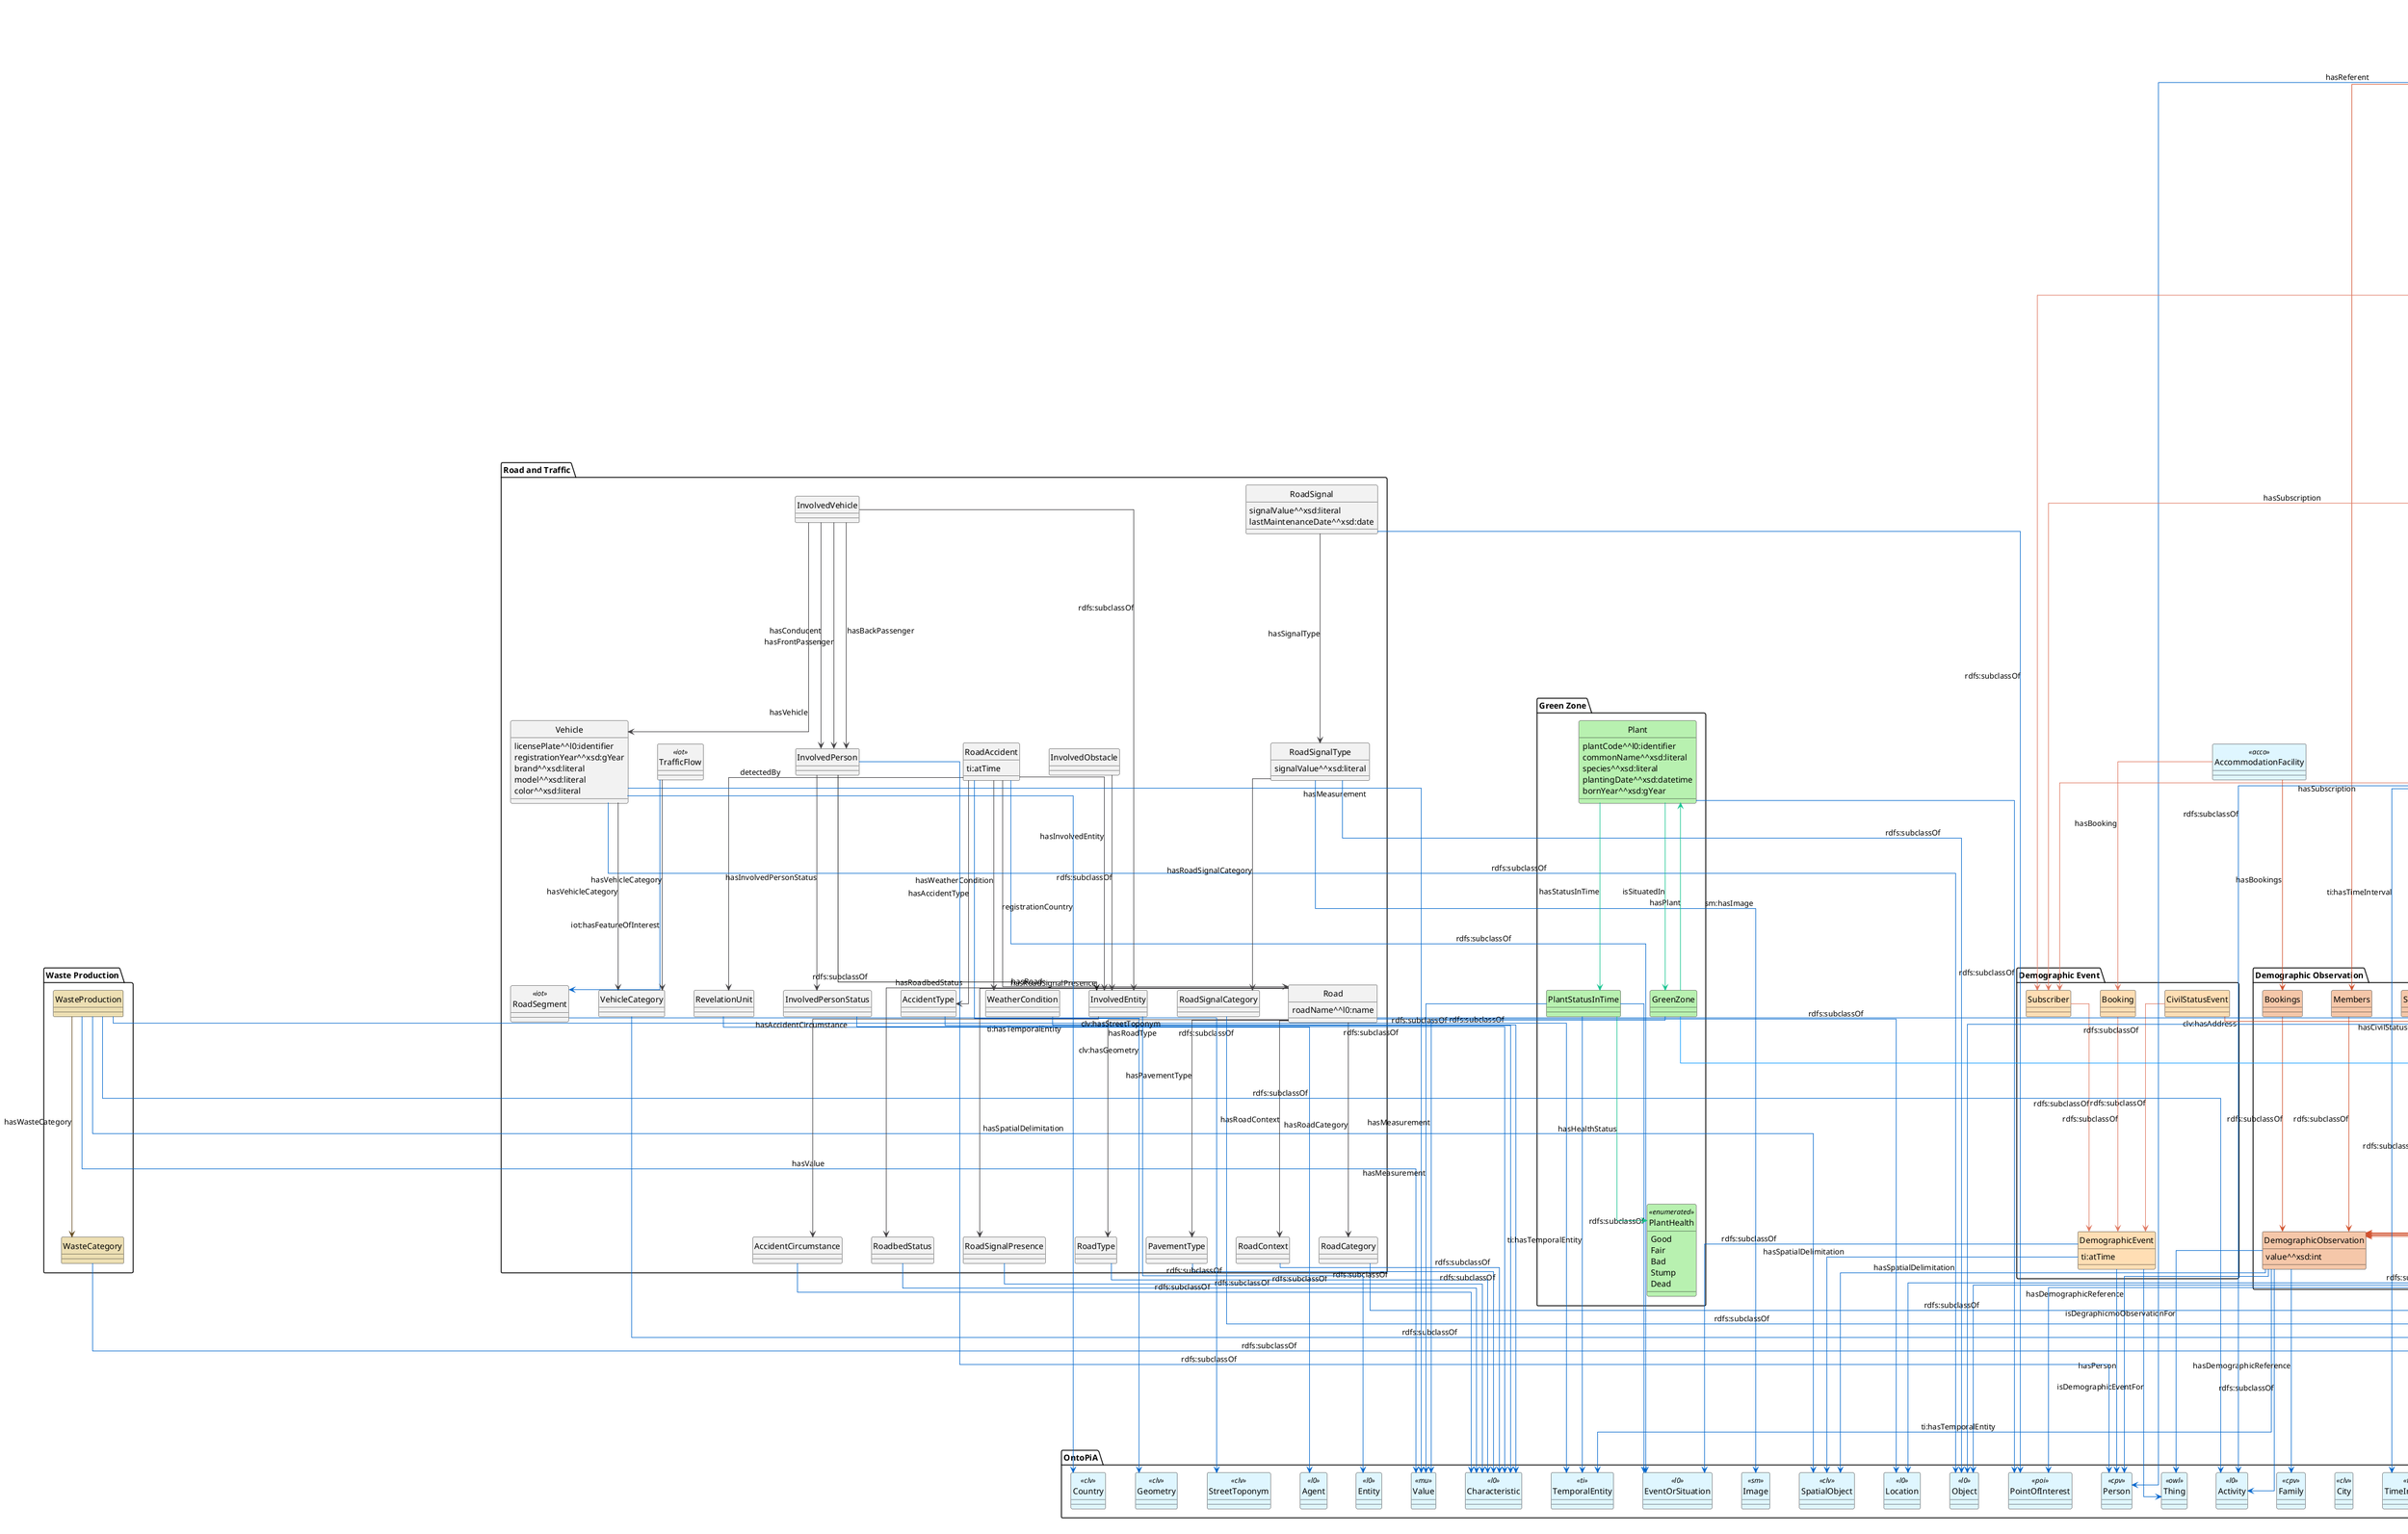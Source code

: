 @startuml OntoMunicipality
hide circle
skinparam linetype ortho
skinparam ranksep 300
skinparam nodesep 50

!define OntoPiANode dff6ff
!define OntoPiAProperty 06c

!define OntoPiANodeEdited dff6ff

!define DemographicObservationNode f5c7a9
!define DemographicObservationProperty d1512d

!define DemographicEventNode ffdeb4
!define DemographicEventProperty df7861

!define WasteNode eddfb3
!define WasteProperty 61481c

!define OrganizationNode ffdede
!define OrganizationProperty 7a4495

!define HeritageNode ffdede
!define HeritageProperty 7a4495

!define RoadAccidentNode f2f2f2
!define RoadAccidentProperty 413f42

!define VehicleNode f2f2f2
!define VehicleProperty 413f42

!define TrafficFlowNode f2f2f2
!define TrafficFlowProperty 413f42

!define RoadSignalNode f2f2f2
!define RoadSignalProperty 413f42

!define AccessiblePoINode c4ddff
!define AccessiblePoIProperty 0096ff

!define SchoolNode fefecc
!define SchoolProperty fdb827

!define GreenZoneNode b8f1b0
!define GreenZoneProperty 14c38e

!define HospitalNode fff
!define HospitalProperty 000

' Imported objects from OntoPiA
package "OntoPiA" {
    class Thing <<owl>> #OntoPiANode

    class Entity <<l0>> #OntoPiANode
    class Activity <<l0>> #OntoPiANode
    class Location <<l0>> #OntoPiANode
    class EventOrSituation <<l0>> #OntoPiANode
    class Topic <<l0>> #OntoPiANode
    class Object <<l0>> #OntoPiANode
    class Characteristic <<l0>> #OntoPiANode
    class Collection <<l0>> #OntoPiANode
    class Agent <<l0>> #OntoPiANode

    class Address <<clv>> #OntoPiANode
    class City <<clv>> #OntoPiANode
    class StreetToponym <<clv>> #OntoPiANode
    class SpatialObject <<clv>> #OntoPiANode
    class Country <<clv>> #OntoPiANode
    class Geometry <<clv>> #OntoPiANode

    class TimeInterval <<ti>> #OntoPiANode
    class TemporalEntity <<ti>> #OntoPiANode

    class Value <<mu>> #OntoPiANode

    class OnlineContactPoint <<sm>> #OntoPiANode
    class PhysicalContactPoint <<sm>> #OntoPiANode
    class Image <<sm>> #OntoPiANode

    class AccessCondition <<accondition>> #OntoPiANode

    class Person <<cpv>> #OntoPiANode
    class Family <<cpv>> #OntoPiANode

    class Service <<cpsv>> #OntoPiANode

    class PriceSpecification <<pot>> #OntoPiANode

    class PointOfInterest <<poi>> #OntoPiANode

    class Procedure <<publiccontract>> #OntoPiANode

    class OfferedServiceDescription <<acco>> #OntoPiANode
}

' Added an Accessible Point of Interest, a POI with online contact point, physical contact point, an organization owner and an access condition.
class AccessiblePointOfInterest #AccessiblePoINode
AccessiblePointOfInterest -[#OntoPiAProperty]-> PointOfInterest : rdfs:subclassOf

AccessiblePointOfInterest -[#OntoPiAProperty]-> OnlineContactPoint : sm:hasOnlineContactPoint
AccessiblePointOfInterest -[#OntoPiAProperty]-> PhysicalContactPoint : sm:hasPhysicalContactPoint
AccessiblePointOfInterest -[#OntoPiAProperty]-> AccessCondition : accondition:hasAccessCondition
AccessiblePointOfInterest -[#OntoPiAProperty]-> OfferedServiceDescription : hasOfferedServiceDescription


package "Demographic Observation" {
    ' Demographic Observation
    ' A demographic observation can describe the demographic composition of an entity during time
    ' An example can be the number of subscribers to an event, emoployees of an organization, members of an association
    ' For a country it can be the number of citizens, weddings, deaths etc...
    ' A demo observation comes with its value and a demo prototype, which describes the type of person o family counted
    ' A demo observation can also be releated to a spatial object, which describes the spatial delimitation of the observation
    ' For example, we can count the number of males in a specific area, that can be a city, a borough, a street, etc...
    class DemographicObservation #DemographicObservationNode {
        value^^xsd:int
    }
    DemographicObservation -[#OntoPiAProperty]-> Activity : rdfs:subclassOf

    DemographicObservation -[#OntoPiAProperty]-> TemporalEntity : ti:hasTemporalEntity
    DemographicObservation -[#OntoPiAProperty]-> SpatialObject : hasSpatialDelimitation
    DemographicObservation -[#OntoPiAProperty]-> Person : hasDemographicReference
    DemographicObservation -[#OntoPiAProperty]-> Family : hasDemographicReference
    DemographicObservation -[#OntoPiAProperty]-> Thing : isDegraphicmoObservationFor

    class Citizens #DemographicObservationNode
    Citizens -[#DemographicObservationProperty]-> DemographicObservation : rdfs:subclassOf

    class CivilStatus #DemographicObservationNode
    CivilStatus -[#DemographicObservationProperty]-> DemographicObservation : rdfs:subclassOf

    CivilStatus -[#DemographicObservationProperty]-> CivilStatusCategory : hasCivilStatusCategory

    class CivilStatusCategory #DemographicObservationNode
    CivilStatusCategory -[#OntoPiAProperty]-> Topic : rdfs:subclassOf

    class Tourists #DemographicObservationNode
    Tourists -[#DemographicObservationProperty]-> DemographicObservation : rdfs:subclassOf

    Tourists -[#DemographicObservationProperty]-> TouristType : hasTouristType

    class TouristType <<enumerated>> #DemographicObservationNode {
        Arrival
        Presence
    }

    class Bookings #DemographicObservationNode
    Bookings -[#DemographicObservationProperty]-> DemographicObservation : rdfs:subclassOf

    class Subscribers #DemographicObservationNode
    Subscribers -[#DemographicObservationProperty]-> DemographicObservation : rdfs:subclassOf

    class Employees #DemographicObservationNode
    Employees -[#DemographicObservationProperty]-> DemographicObservation : rdfs:subclassOf

    class Members #DemographicObservationNode
    Members -[#DemographicObservationProperty]-> DemographicObservation : rdfs:subclassOf
}

package "Demographic Event" {
    ' A demo event represents a wedding, a death, a birth, offering a non aggregated view of a demo observation
    class DemographicEvent #DemographicEventNode {
        ti:atTime
    }
    DemographicEvent -[#OntoPiAProperty]-> EventOrSituation : rdfs:subclassOf

    DemographicEvent -[#OntoPiAProperty]-> Person : hasPerson
    DemographicEvent -[#OntoPiAProperty]-> SpatialObject : hasSpatialDelimitation
    DemographicEvent -[#OntoPiAProperty]-> Thing : isDemographicEventFor

    class CivilStatusEvent #DemographicEventNode
    CivilStatusEvent -[#DemographicEventProperty]-> DemographicEvent : rdfs:subclassOf

    CivilStatusEvent -[#DemographicObservationProperty]-> CivilStatusCategory : hasCivilStatusCategory

    class Subscriber #DemographicEventNode
    Subscriber -[#DemographicEventProperty]-> DemographicEvent : rdfs:subclassOf

    class Booking #DemographicEventNode
    Booking -[#DemographicEventProperty]-> DemographicEvent : rdfs:subclassOf
}

package "Organizations" {
    ' Organization, added end of activity, bankruptcy and liquidation, added number of empolyees, local units and heritage
    ' Added section and demograpgic classification of organization for private companies (taken from Camera di Commercio)
    ' Added an Artisan Organization with artisan Register code and date
    class Organization <<cov>> #OrganizationNode {
        endActivityDate^^xsd:date
        bankruptcyDate^^xsd:date
        liquidationDate^^xsd:date
    }

    ' Organization --> Payment : sentPayment (see later)
    Organization -[#DemographicObservationProperty]-> Employees : hasEmployees
    Organization -[#OntoPiAProperty]-> Address : hasLocalUnitAddress
    Organization -[#OntoPiAProperty]-> Service : providesService
    Organization --> Heritage : hasHeritage

    AccessiblePointOfInterest -[#OrganizationProperty]-> Organization : ownedBy
    Organization -[#OrganizationProperty]-> AccessiblePointOfInterest : ownsAccessiblePoI

    class PrivateOrganization <<cov>> #OrganizationNode
    PrivateOrganization -[#OrganizationProperty]-> Organization : rdfs:subclassOf

    PrivateOrganization -[#OrganizationProperty]-> OrganizationSection : hasOrganizationSection
    PrivateOrganization -[#OrganizationProperty]-> CompanyDemographicCategory : hasDemographicCategory

    class OrganizationSection #OrganizationNode
    OrganizationSection -[#OntoPiAProperty]-> Topic : rdfs:subclassOf

    class CompanyDemographicCategory #OrganizationNode
    CompanyDemographicCategory -[#OntoPiAProperty]-> Topic : rdfs:subclassOf

    class ArtisanOrganization #OrganizationNode {
        artisanRegisterCode^^l0:identifier
        artisanRegisterDate^^xsd:date
    }
    ArtisanOrganization -[#OrganizationProperty]-> PrivateOrganization : rdfs:subclassOf

    ' Associations are sublclass of organizations, with referent, association category (controlled vocabulary) and members observation
    class Association #OrganizationNode {
        registerID^^l0:identifier
        registeredDate^^xsd:date
        removedFromRegisterDate^^xsd:date
    }
    Association -[#OrganizationProperty]-> PrivateOrganization : rdfs:subclassOf

    Association -[#OntoPiAProperty]-> Person : hasReferent
    Association -[#OrganizationProperty]-> AssociationCategory : hasAssociationCategory
    Association -[#DemographicObservationProperty]-> Members : hasMembers

    class AssociationCategory #OrganizationNode
    AssociationCategory -[#OntoPiAProperty]-> Topic : rdfs:subclassOf

    ' The heritage of an organization, a collection of buildings owned by the organization. There are different types of heritage, like state owned assets, unavailable ecc...
    class Heritage #HeritageNode
    Heritage -[#OntoPiAProperty]-> Collection : rdfs:subclassOf

    Heritage -[#HeritageProperty]-> HeritageType : hasHeritageType
    Heritage -[#HeritageProperty]-> Building : hasBuilding

    class HeritageType #HeritageNode
    HeritageType -[#OntoPiAProperty]-> Topic : rdfs:subclassOf

    ' A building is an accessible point of interest associated with information about the land registry. A building can be concessed to an other organization. The information about the concession are stored in a Procedure Document.
    class Building #HeritageNode {
        buildingCode^^l0:identifier
    }
    Building -[#AccessiblePoIProperty]-> AccessiblePointOfInterest : rdfs:subclassOf

    Building -[#OntoPiAProperty]-> Procedure : concessedWithProcedure
    Building -[#HeritageProperty]-> LandRegistry : hasLandRegistry

    class LandRegistry #HeritageNode {
        sheet^^xsd:literal
        map^^xsd:literal
        subordinate^^xsd:literal
    }
    LandRegistry -[#OntoPiAProperty]-> Object : rdfs:subclassOf

    LandRegistry -[#HeritageProperty]-> LandRegistryCategory : hasLandRegistryCategory

    class LandRegistryCategory #HeritageNode
    LandRegistryCategory -[#OntoPiAProperty]-> Topic : rdfs:subclassOf

    ' Events, added the organizer of the event and the subscribers
    class Event <<cpev>> #OntoPiANodeEdited

}

Event -[#OrganizationProperty]-> Organization : isOrganizedBy
Event -[#DemographicObservationProperty]-> Subscribers : hasSubscribers
Event -[#DemographicEventProperty]-> Subscriber : hasSubscription

package "Waste Production" {
    ' Waste production
    class WasteProduction #WasteNode
    WasteProduction -[#OntoPiAProperty]-> Activity : rdfs:subclassOf

    WasteProduction -[#OntoPiAProperty]-> Value : hasValue
    WasteProduction -[#OntoPiAProperty]-> TemporalEntity : ti:hasTemporalEntity
    WasteProduction -[#OntoPiAProperty]-> SpatialObject : hasSpatialDelimitation

    WasteProduction -[#WasteProperty]-> WasteCategory : hasWasteCategory

    class WasteCategory #WasteNode
    WasteCategory -[#OntoPiAProperty]-> Topic : rdfs:subclassOf
}

package "Road and Traffic" {
    ' Road accidents
    class RoadAccident #RoadAccidentNode {
        ti:atTime
    }
    RoadAccident -[#OntoPiAProperty]-> EventOrSituation : rdfs:subclassOf

    RoadAccident -[#RoadAccidentProperty]-> RevelationUnit : detectedBy
    RoadAccident -[#OntoPiAProperty]-> Geometry : clv:hasGeometry
    RoadAccident -[#RoadAccidentProperty]-> Road : hasRoad
    RoadAccident -[#RoadAccidentProperty]-> WeatherCondition : hasWeatherCondition
    RoadAccident -[#RoadAccidentProperty]-> AccidentType : hasAccidentType
    RoadAccident -[#RoadAccidentProperty]-> InvolvedEntity : hasInvolvedEntity

    class RevelationUnit #RoadAccidentNode
    RevelationUnit -[#OntoPiAProperty]-> Agent : rdfs:subclassOf

    class Road #RoadAccidentNode {
        roadName^^l0:name
    }
    Road -[#OntoPiAProperty]-> Location : rdfs:subclassOf

    Road -[#OntoPiAProperty]-> Address : clv:hasAddress
    Road -[#RoadAccidentProperty]-> RoadCategory : hasRoadCategory
    Road -[#RoadAccidentProperty]-> RoadType : hasRoadType
    Road -[#RoadAccidentProperty]-> PavementType : hasPavementType
    Road -[#RoadAccidentProperty]-> RoadContext : hasRoadContext
    Road -[#RoadAccidentProperty]-> RoadbedStatus : hasRoadbedStatus
    Road -[#RoadAccidentProperty]-> RoadSignalPresence : hasRoadSignalPresence

    class RoadCategory #RoadAccidentNode
    RoadCategory -[#OntoPiAProperty]-> Topic : rdfs:subclassOf

    class RoadType #RoadAccidentNode
    RoadType -[#OntoPiAProperty]-> Characteristic : rdfs:subclassOf

    class PavementType #RoadAccidentNode
    PavementType -[#OntoPiAProperty]-> Characteristic : rdfs:subclassOf

    class RoadContext #RoadAccidentNode
    RoadContext -[#OntoPiAProperty]-> Characteristic : rdfs:subclassOf

    class RoadbedStatus #RoadAccidentNode
    RoadbedStatus -[#OntoPiAProperty]-> Characteristic : rdfs:subclassOf

    class RoadSignalPresence #RoadAccidentNode
    RoadSignalPresence -[#OntoPiAProperty]-> Characteristic : rdfs:subclassOf

    class WeatherCondition #RoadAccidentNode
    WeatherCondition -[#OntoPiAProperty]-> Characteristic : rdfs:subclassOf

    class AccidentType #RoadAccidentNode
    AccidentType -[#OntoPiAProperty]-> Characteristic : rdfs:subclassOf

    class InvolvedEntity #RoadAccidentNode
    InvolvedEntity -[#OntoPiAProperty]-> Entity : rdfs:subclassOf

    InvolvedEntity -[#RoadAccidentProperty]-> AccidentCircumstance : hasAccidentCircumstance

    class AccidentCircumstance #RoadAccidentNode
    AccidentCircumstance -[#OntoPiAProperty]-> Characteristic : rdfs:subclassOf

    class InvolvedVehicle #RoadAccidentNode
    InvolvedVehicle -[#RoadAccidentProperty]-> InvolvedEntity : rdfs:subclassOf

    InvolvedVehicle -[#VehicleProperty]-> Vehicle : hasVehicle
    InvolvedVehicle -[#RoadAccidentProperty]-> InvolvedPerson : hasConducent
    InvolvedVehicle -[#RoadAccidentProperty]-> InvolvedPerson : hasFrontPassenger
    InvolvedVehicle -[#RoadAccidentProperty]-> InvolvedPerson : hasBackPassenger

    class InvolvedPerson #RoadAccidentNode
    InvolvedPerson --> InvolvedEntity : rdfs:subclassOf
    InvolvedPerson -[#OntoPiAProperty]-> Person : rdfs:subclassOf

    InvolvedPerson -[#RoadAccidentProperty]-> InvolvedPersonStatus : hasInvolvedPersonStatus

    class InvolvedPersonStatus #RoadAccidentNode
    InvolvedPersonStatus -[#OntoPiAProperty]-> Characteristic : rdfs:subclassOf

    class InvolvedObstacle #RoadAccidentNode
    InvolvedObstacle -[#RoadAccidentProperty]-> InvolvedEntity : rdfs:subclassOf

    class Vehicle #VehicleNode {
        licensePlate^^l0:identifier
        registrationYear^^xsd:gYear
        brand^^xsd:literal
        model^^xsd:literal
        color^^xsd:literal
    }
    Vehicle -[#OntoPiAProperty]-> Object : rdfs:subclassOf

    Vehicle -[#VehicleProperty]-> VehicleCategory : hasVehicleCategory
    Vehicle -[#OntoPiAProperty]-> Value : hasMeasurement
    Vehicle -[#OntoPiAProperty]-> Country : registrationCountry

    class VehicleCategory #VehicleNode
    VehicleCategory -[#OntoPiAProperty]-> Topic : rdfs:subclassOf

    ' The road signals are point of interests with a signal value (e.g. 50 for a speed limit or the name of the destination indicated)
    class RoadSignal #RoadSignalNode {
        signalValue^^xsd:literal
        lastMaintenanceDate^^xsd:date
    }
    RoadSignal -[#OntoPiAProperty]-> PointOfInterest : rdfs:subclassOf

    RoadSignal -[#RoadSignalProperty]-> RoadSignalType : hasSignalType

    ' The road signal type is a controlled vocabulary of all road signals, with a value, an image and a category
    class RoadSignalType #RoadSignalNode {
        signalValue^^xsd:literal
    }
    RoadSignalType -[#OntoPiAProperty]-> Object : rdfs:subclassOf

    RoadSignalType -[#RoadSignalProperty]-> RoadSignalCategory : hasRoadSignalCategory
    RoadSignalType -[#OntoPiAProperty]-> Image : sm:hasImage

    class RoadSignalCategory #RoadSignalNode
    RoadSignalCategory -[#OntoPiAProperty]-> Topic : rdfs:subclassOf

    ' Traffic Flow observation. Added street toponym to road segment and vehicle category (controlled vocabulary)
    class TrafficFlow <<iot>> #TrafficFlowNode
    TrafficFlow -[#OntoPiAProperty]-> RoadSegment : iot:hasFeatureOfInterest
    TrafficFlow -[#VehicleProperty]-> VehicleCategory : hasVehicleCategory

    class RoadSegment <<iot>> #TrafficFlowNode
    RoadSegment -[#OntoPiAProperty]-> StreetToponym : clv:hasStreetToponym
}

' Booking statistical data for accommodation facilities
class AccommodationFacility <<acco>> #OntoPiANodeEdited
AccommodationFacility -[#DemographicObservationProperty]-> Bookings : hasBookings
AccommodationFacility -[#DemographicEventProperty]-> Booking : hasBooking

package "School" {
    ' A school can be public or private is an accessible point of interest, with services, subscribers and courses that can be offer
    class School #SchoolNode {
        schoolCode^^l0:identifier
    }
    School -[#AccessiblePoIProperty]-> AccessiblePointOfInterest : rdfs:subclassOf

    School -[#SchoolProperty]-> SchoolCategory : hasSchoolCategory
    School -[#SchoolProperty]-> Course : offersCourse
    School -[#SchoolProperty]-> ComprehensiveSchool : isIncludedInComprehensiveSchool
    School -[#DemographicObservationProperty]-> Subscribers : hasSubscribers
    School -[#DemographicEventProperty]-> Subscriber : hasSubscription

    class ComprehensiveSchool #SchoolNode
    ComprehensiveSchool -[#SchoolProperty]-> School : rdfs:subclassOf

    ComprehensiveSchool -[#SchoolProperty]-> School : includesSchool

    ' controlled vocabulary
    class SchoolCategory #SchoolNode
    SchoolCategory -[#OntoPiAProperty]-> Topic : rdfs:subclassOf

    class PublicSchool #SchoolNode
    PublicSchool -[#SchoolProperty]-> School : rdfs:subclassOf

    class PrivateSchool #SchoolNode
    PrivateSchool -[#SchoolProperty]-> School : rdfs:subclassOf

    ' A course organized by a school or an organization is an activity located in a classroom (phisical or online), with a price and subscribers
    class Course #SchoolNode {
        courseCode^^l0:identifier
        l0:name
        l0:description
        durationHours^^xsd:int
    }
    Course -[#OntoPiAProperty]-> Activity : rdfs:subclassOf

    Course -[#SchoolProperty]-> School : offeredBy
    Course -[#OntoPiAProperty]-> TimeInterval : ti:hasTimeInterval
    Course -[#SchoolProperty]-> ClassRoom : locatedInClassRoom
    Course -[#OntoPiAProperty]-> PriceSpecification : pot:hasPriceSpecification
    Course -[#DemographicObservationProperty]-> Subscribers : hasSubscribers
    Course -[#DemographicEventProperty]-> Subscriber : hasSubscription

    ' A classroom is a space where a course take place. A physical classroom has an address, a virtual classroom is associated with the service used.
    class ClassRoom #SchoolNode {
        l0:name
    }
    ClassRoom -[#OntoPiAProperty]-> Location : rdfs:subclassOf

    ClassRoom -[#SchoolProperty]-> Course : locationForCourse

    class PhysicalClassRoom #SchoolNode
    PhysicalClassRoom -[#SchoolProperty]-> ClassRoom : rdfs:subclassOf

    PhysicalClassRoom -[#OntoPiAProperty]-> Address : clv:hasAddress

    class VirtualClassRoom #SchoolNode
    VirtualClassRoom -[#SchoolProperty]-> ClassRoom : rdfs:subclassOf

    VirtualClassRoom -[#SchoolProperty]-> VideoCommunicationService : usesVideoCommunicationService

    class VideoCommunicationService #SchoolNode {
        l0:name
        serviceURL^^xsd:anyuri
    }
    VideoCommunicationService -[#OntoPiAProperty]-> Object : rdfs:subclassOf
}

package "Green Zone" {
    ' A plant, with the species, the common name, the born year, planted date and its status in time. The status is described as the plant health, the height and the circumference
    class Plant #GreenZoneNode {
        plantCode^^l0:identifier
        commonName^^xsd:literal
        species^^xsd:literal
        plantingDate^^xsd:datetime
        bornYear^^xsd:gYear
    }
    Plant -[#OntoPiAProperty]-> PointOfInterest : rdfs:subclassOf

    Plant -[#GreenZoneProperty]-> PlantStatusInTime : hasStatusInTime
    Plant -[#GreenZoneProperty]-> GreenZone : isSituatedIn

    class PlantStatusInTime #GreenZoneNode
    PlantStatusInTime -[#OntoPiAProperty]-> EventOrSituation : rdfs:subclassOf

    PlantStatusInTime -[#OntoPiAProperty]-> Value : hasMeasurement
    PlantStatusInTime -[#GreenZoneProperty]-> PlantHealth : hasHealthStatus
    PlantStatusInTime -[#OntoPiAProperty]-> TemporalEntity : ti:hasTemporalEntity

    class PlantHealth <<enumerated>> #GreenZoneNode {
        Good
        Fair
        Bad
        Stump
        Dead
    }

    ' A green zone is an accessible point of interest that can also contains plants and can has an area
    class GreenZone #GreenZoneNode
    GreenZone -[#AccessiblePoIProperty]-> AccessiblePointOfInterest : rdfs:subclassOf

    GreenZone -[#OntoPiAProperty]-> Value : hasMeasurement
    GreenZone -[#GreenZoneProperty]-> Plant : hasPlant
}

package "Hospital" {
    ' An hospial is an accessible point of interest with hospital departments, services, total number of beds and departments which are also described as hospitals
    class Hospital #HospitalNode {
        totalNumberOfBeds^^xsd:int
    }
    Hospital -[#AccessiblePoIProperty]-> AccessiblePointOfInterest : rdfs:subclassOf

    Hospital -[#HospitalProperty]-> HospitalDepartment : hasHospitalDepartment

    class PublicHospital #HospitalNode
    PublicHospital -[#HospitalProperty]-> Hospital : rdfs:subclassOf

    class PrivateHospital #HospitalNode
    PrivateHospital -[#HospitalProperty]-> Hospital : rdfs:subclassOf

    class HospitalDepartment #HospitalNode
    HospitalDepartment -[#HospitalProperty]-> Hospital : rdfs:subclassOf

    HospitalDepartment -[#HospitalProperty]-> Hospital : isDepartmentOf
}
@enduml